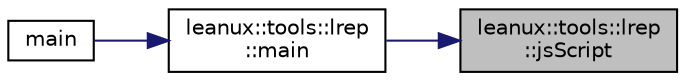 digraph "leanux::tools::lrep::jsScript"
{
 // LATEX_PDF_SIZE
  bgcolor="transparent";
  edge [fontname="Helvetica",fontsize="10",labelfontname="Helvetica",labelfontsize="10"];
  node [fontname="Helvetica",fontsize="10",shape=record];
  rankdir="RL";
  Node1 [label="leanux::tools::lrep\l::jsScript",height=0.2,width=0.4,color="black", fillcolor="grey75", style="filled", fontcolor="black",tooltip=" "];
  Node1 -> Node2 [dir="back",color="midnightblue",fontsize="10",style="solid",fontname="Helvetica"];
  Node2 [label="leanux::tools::lrep\l::main",height=0.2,width=0.4,color="black",URL="$namespaceleanux_1_1tools_1_1lrep.html#aa0e1422d8d75831ea3801ffa728bf436",tooltip=" "];
  Node2 -> Node3 [dir="back",color="midnightblue",fontsize="10",style="solid",fontname="Helvetica"];
  Node3 [label="main",height=0.2,width=0.4,color="black",URL="$lrep_8cpp.html#a0ddf1224851353fc92bfbff6f499fa97",tooltip=" "];
}
